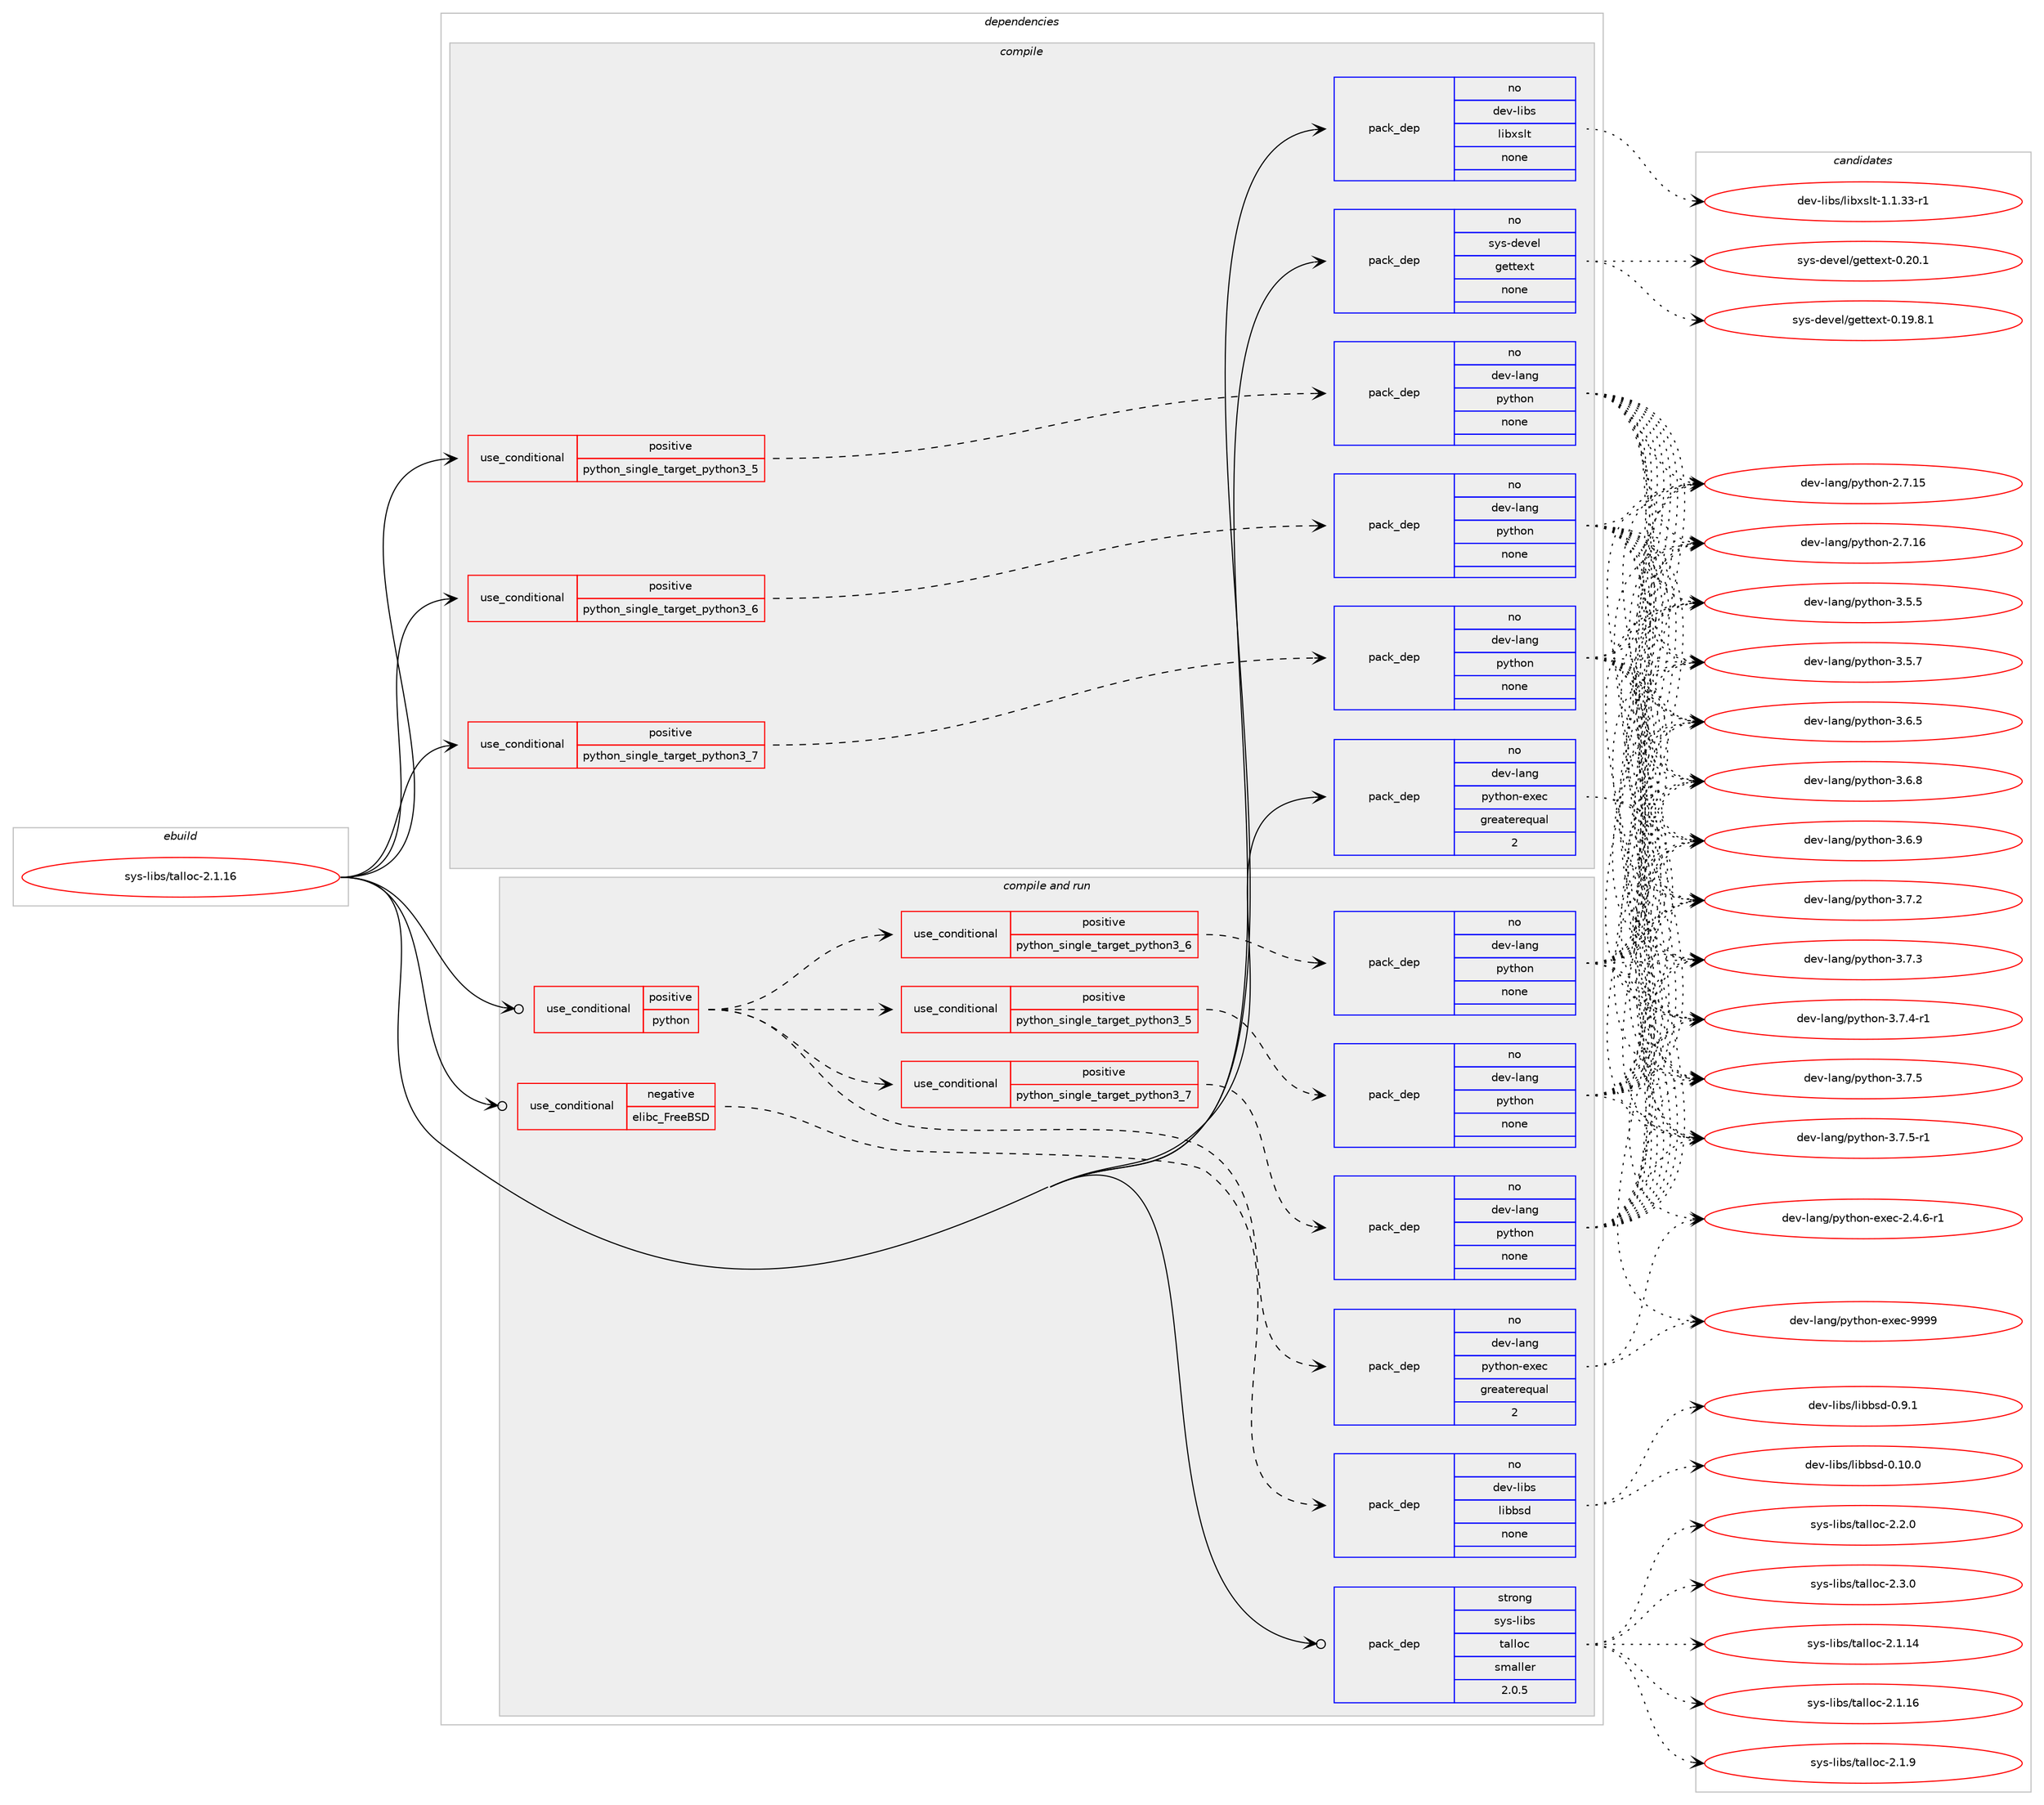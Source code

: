 digraph prolog {

# *************
# Graph options
# *************

newrank=true;
concentrate=true;
compound=true;
graph [rankdir=LR,fontname=Helvetica,fontsize=10,ranksep=1.5];#, ranksep=2.5, nodesep=0.2];
edge  [arrowhead=vee];
node  [fontname=Helvetica,fontsize=10];

# **********
# The ebuild
# **********

subgraph cluster_leftcol {
color=gray;
rank=same;
label=<<i>ebuild</i>>;
id [label="sys-libs/talloc-2.1.16", color=red, width=4, href="../sys-libs/talloc-2.1.16.svg"];
}

# ****************
# The dependencies
# ****************

subgraph cluster_midcol {
color=gray;
label=<<i>dependencies</i>>;
subgraph cluster_compile {
fillcolor="#eeeeee";
style=filled;
label=<<i>compile</i>>;
subgraph cond215952 {
dependency898676 [label=<<TABLE BORDER="0" CELLBORDER="1" CELLSPACING="0" CELLPADDING="4"><TR><TD ROWSPAN="3" CELLPADDING="10">use_conditional</TD></TR><TR><TD>positive</TD></TR><TR><TD>python_single_target_python3_5</TD></TR></TABLE>>, shape=none, color=red];
subgraph pack666911 {
dependency898677 [label=<<TABLE BORDER="0" CELLBORDER="1" CELLSPACING="0" CELLPADDING="4" WIDTH="220"><TR><TD ROWSPAN="6" CELLPADDING="30">pack_dep</TD></TR><TR><TD WIDTH="110">no</TD></TR><TR><TD>dev-lang</TD></TR><TR><TD>python</TD></TR><TR><TD>none</TD></TR><TR><TD></TD></TR></TABLE>>, shape=none, color=blue];
}
dependency898676:e -> dependency898677:w [weight=20,style="dashed",arrowhead="vee"];
}
id:e -> dependency898676:w [weight=20,style="solid",arrowhead="vee"];
subgraph cond215953 {
dependency898678 [label=<<TABLE BORDER="0" CELLBORDER="1" CELLSPACING="0" CELLPADDING="4"><TR><TD ROWSPAN="3" CELLPADDING="10">use_conditional</TD></TR><TR><TD>positive</TD></TR><TR><TD>python_single_target_python3_6</TD></TR></TABLE>>, shape=none, color=red];
subgraph pack666912 {
dependency898679 [label=<<TABLE BORDER="0" CELLBORDER="1" CELLSPACING="0" CELLPADDING="4" WIDTH="220"><TR><TD ROWSPAN="6" CELLPADDING="30">pack_dep</TD></TR><TR><TD WIDTH="110">no</TD></TR><TR><TD>dev-lang</TD></TR><TR><TD>python</TD></TR><TR><TD>none</TD></TR><TR><TD></TD></TR></TABLE>>, shape=none, color=blue];
}
dependency898678:e -> dependency898679:w [weight=20,style="dashed",arrowhead="vee"];
}
id:e -> dependency898678:w [weight=20,style="solid",arrowhead="vee"];
subgraph cond215954 {
dependency898680 [label=<<TABLE BORDER="0" CELLBORDER="1" CELLSPACING="0" CELLPADDING="4"><TR><TD ROWSPAN="3" CELLPADDING="10">use_conditional</TD></TR><TR><TD>positive</TD></TR><TR><TD>python_single_target_python3_7</TD></TR></TABLE>>, shape=none, color=red];
subgraph pack666913 {
dependency898681 [label=<<TABLE BORDER="0" CELLBORDER="1" CELLSPACING="0" CELLPADDING="4" WIDTH="220"><TR><TD ROWSPAN="6" CELLPADDING="30">pack_dep</TD></TR><TR><TD WIDTH="110">no</TD></TR><TR><TD>dev-lang</TD></TR><TR><TD>python</TD></TR><TR><TD>none</TD></TR><TR><TD></TD></TR></TABLE>>, shape=none, color=blue];
}
dependency898680:e -> dependency898681:w [weight=20,style="dashed",arrowhead="vee"];
}
id:e -> dependency898680:w [weight=20,style="solid",arrowhead="vee"];
subgraph pack666914 {
dependency898682 [label=<<TABLE BORDER="0" CELLBORDER="1" CELLSPACING="0" CELLPADDING="4" WIDTH="220"><TR><TD ROWSPAN="6" CELLPADDING="30">pack_dep</TD></TR><TR><TD WIDTH="110">no</TD></TR><TR><TD>dev-lang</TD></TR><TR><TD>python-exec</TD></TR><TR><TD>greaterequal</TD></TR><TR><TD>2</TD></TR></TABLE>>, shape=none, color=blue];
}
id:e -> dependency898682:w [weight=20,style="solid",arrowhead="vee"];
subgraph pack666915 {
dependency898683 [label=<<TABLE BORDER="0" CELLBORDER="1" CELLSPACING="0" CELLPADDING="4" WIDTH="220"><TR><TD ROWSPAN="6" CELLPADDING="30">pack_dep</TD></TR><TR><TD WIDTH="110">no</TD></TR><TR><TD>dev-libs</TD></TR><TR><TD>libxslt</TD></TR><TR><TD>none</TD></TR><TR><TD></TD></TR></TABLE>>, shape=none, color=blue];
}
id:e -> dependency898683:w [weight=20,style="solid",arrowhead="vee"];
subgraph pack666916 {
dependency898684 [label=<<TABLE BORDER="0" CELLBORDER="1" CELLSPACING="0" CELLPADDING="4" WIDTH="220"><TR><TD ROWSPAN="6" CELLPADDING="30">pack_dep</TD></TR><TR><TD WIDTH="110">no</TD></TR><TR><TD>sys-devel</TD></TR><TR><TD>gettext</TD></TR><TR><TD>none</TD></TR><TR><TD></TD></TR></TABLE>>, shape=none, color=blue];
}
id:e -> dependency898684:w [weight=20,style="solid",arrowhead="vee"];
}
subgraph cluster_compileandrun {
fillcolor="#eeeeee";
style=filled;
label=<<i>compile and run</i>>;
subgraph cond215955 {
dependency898685 [label=<<TABLE BORDER="0" CELLBORDER="1" CELLSPACING="0" CELLPADDING="4"><TR><TD ROWSPAN="3" CELLPADDING="10">use_conditional</TD></TR><TR><TD>negative</TD></TR><TR><TD>elibc_FreeBSD</TD></TR></TABLE>>, shape=none, color=red];
subgraph pack666917 {
dependency898686 [label=<<TABLE BORDER="0" CELLBORDER="1" CELLSPACING="0" CELLPADDING="4" WIDTH="220"><TR><TD ROWSPAN="6" CELLPADDING="30">pack_dep</TD></TR><TR><TD WIDTH="110">no</TD></TR><TR><TD>dev-libs</TD></TR><TR><TD>libbsd</TD></TR><TR><TD>none</TD></TR><TR><TD></TD></TR></TABLE>>, shape=none, color=blue];
}
dependency898685:e -> dependency898686:w [weight=20,style="dashed",arrowhead="vee"];
}
id:e -> dependency898685:w [weight=20,style="solid",arrowhead="odotvee"];
subgraph cond215956 {
dependency898687 [label=<<TABLE BORDER="0" CELLBORDER="1" CELLSPACING="0" CELLPADDING="4"><TR><TD ROWSPAN="3" CELLPADDING="10">use_conditional</TD></TR><TR><TD>positive</TD></TR><TR><TD>python</TD></TR></TABLE>>, shape=none, color=red];
subgraph cond215957 {
dependency898688 [label=<<TABLE BORDER="0" CELLBORDER="1" CELLSPACING="0" CELLPADDING="4"><TR><TD ROWSPAN="3" CELLPADDING="10">use_conditional</TD></TR><TR><TD>positive</TD></TR><TR><TD>python_single_target_python3_5</TD></TR></TABLE>>, shape=none, color=red];
subgraph pack666918 {
dependency898689 [label=<<TABLE BORDER="0" CELLBORDER="1" CELLSPACING="0" CELLPADDING="4" WIDTH="220"><TR><TD ROWSPAN="6" CELLPADDING="30">pack_dep</TD></TR><TR><TD WIDTH="110">no</TD></TR><TR><TD>dev-lang</TD></TR><TR><TD>python</TD></TR><TR><TD>none</TD></TR><TR><TD></TD></TR></TABLE>>, shape=none, color=blue];
}
dependency898688:e -> dependency898689:w [weight=20,style="dashed",arrowhead="vee"];
}
dependency898687:e -> dependency898688:w [weight=20,style="dashed",arrowhead="vee"];
subgraph cond215958 {
dependency898690 [label=<<TABLE BORDER="0" CELLBORDER="1" CELLSPACING="0" CELLPADDING="4"><TR><TD ROWSPAN="3" CELLPADDING="10">use_conditional</TD></TR><TR><TD>positive</TD></TR><TR><TD>python_single_target_python3_6</TD></TR></TABLE>>, shape=none, color=red];
subgraph pack666919 {
dependency898691 [label=<<TABLE BORDER="0" CELLBORDER="1" CELLSPACING="0" CELLPADDING="4" WIDTH="220"><TR><TD ROWSPAN="6" CELLPADDING="30">pack_dep</TD></TR><TR><TD WIDTH="110">no</TD></TR><TR><TD>dev-lang</TD></TR><TR><TD>python</TD></TR><TR><TD>none</TD></TR><TR><TD></TD></TR></TABLE>>, shape=none, color=blue];
}
dependency898690:e -> dependency898691:w [weight=20,style="dashed",arrowhead="vee"];
}
dependency898687:e -> dependency898690:w [weight=20,style="dashed",arrowhead="vee"];
subgraph cond215959 {
dependency898692 [label=<<TABLE BORDER="0" CELLBORDER="1" CELLSPACING="0" CELLPADDING="4"><TR><TD ROWSPAN="3" CELLPADDING="10">use_conditional</TD></TR><TR><TD>positive</TD></TR><TR><TD>python_single_target_python3_7</TD></TR></TABLE>>, shape=none, color=red];
subgraph pack666920 {
dependency898693 [label=<<TABLE BORDER="0" CELLBORDER="1" CELLSPACING="0" CELLPADDING="4" WIDTH="220"><TR><TD ROWSPAN="6" CELLPADDING="30">pack_dep</TD></TR><TR><TD WIDTH="110">no</TD></TR><TR><TD>dev-lang</TD></TR><TR><TD>python</TD></TR><TR><TD>none</TD></TR><TR><TD></TD></TR></TABLE>>, shape=none, color=blue];
}
dependency898692:e -> dependency898693:w [weight=20,style="dashed",arrowhead="vee"];
}
dependency898687:e -> dependency898692:w [weight=20,style="dashed",arrowhead="vee"];
subgraph pack666921 {
dependency898694 [label=<<TABLE BORDER="0" CELLBORDER="1" CELLSPACING="0" CELLPADDING="4" WIDTH="220"><TR><TD ROWSPAN="6" CELLPADDING="30">pack_dep</TD></TR><TR><TD WIDTH="110">no</TD></TR><TR><TD>dev-lang</TD></TR><TR><TD>python-exec</TD></TR><TR><TD>greaterequal</TD></TR><TR><TD>2</TD></TR></TABLE>>, shape=none, color=blue];
}
dependency898687:e -> dependency898694:w [weight=20,style="dashed",arrowhead="vee"];
}
id:e -> dependency898687:w [weight=20,style="solid",arrowhead="odotvee"];
subgraph pack666922 {
dependency898695 [label=<<TABLE BORDER="0" CELLBORDER="1" CELLSPACING="0" CELLPADDING="4" WIDTH="220"><TR><TD ROWSPAN="6" CELLPADDING="30">pack_dep</TD></TR><TR><TD WIDTH="110">strong</TD></TR><TR><TD>sys-libs</TD></TR><TR><TD>talloc</TD></TR><TR><TD>smaller</TD></TR><TR><TD>2.0.5</TD></TR></TABLE>>, shape=none, color=blue];
}
id:e -> dependency898695:w [weight=20,style="solid",arrowhead="odotvee"];
}
subgraph cluster_run {
fillcolor="#eeeeee";
style=filled;
label=<<i>run</i>>;
}
}

# **************
# The candidates
# **************

subgraph cluster_choices {
rank=same;
color=gray;
label=<<i>candidates</i>>;

subgraph choice666911 {
color=black;
nodesep=1;
choice10010111845108971101034711212111610411111045504655464953 [label="dev-lang/python-2.7.15", color=red, width=4,href="../dev-lang/python-2.7.15.svg"];
choice10010111845108971101034711212111610411111045504655464954 [label="dev-lang/python-2.7.16", color=red, width=4,href="../dev-lang/python-2.7.16.svg"];
choice100101118451089711010347112121116104111110455146534653 [label="dev-lang/python-3.5.5", color=red, width=4,href="../dev-lang/python-3.5.5.svg"];
choice100101118451089711010347112121116104111110455146534655 [label="dev-lang/python-3.5.7", color=red, width=4,href="../dev-lang/python-3.5.7.svg"];
choice100101118451089711010347112121116104111110455146544653 [label="dev-lang/python-3.6.5", color=red, width=4,href="../dev-lang/python-3.6.5.svg"];
choice100101118451089711010347112121116104111110455146544656 [label="dev-lang/python-3.6.8", color=red, width=4,href="../dev-lang/python-3.6.8.svg"];
choice100101118451089711010347112121116104111110455146544657 [label="dev-lang/python-3.6.9", color=red, width=4,href="../dev-lang/python-3.6.9.svg"];
choice100101118451089711010347112121116104111110455146554650 [label="dev-lang/python-3.7.2", color=red, width=4,href="../dev-lang/python-3.7.2.svg"];
choice100101118451089711010347112121116104111110455146554651 [label="dev-lang/python-3.7.3", color=red, width=4,href="../dev-lang/python-3.7.3.svg"];
choice1001011184510897110103471121211161041111104551465546524511449 [label="dev-lang/python-3.7.4-r1", color=red, width=4,href="../dev-lang/python-3.7.4-r1.svg"];
choice100101118451089711010347112121116104111110455146554653 [label="dev-lang/python-3.7.5", color=red, width=4,href="../dev-lang/python-3.7.5.svg"];
choice1001011184510897110103471121211161041111104551465546534511449 [label="dev-lang/python-3.7.5-r1", color=red, width=4,href="../dev-lang/python-3.7.5-r1.svg"];
dependency898677:e -> choice10010111845108971101034711212111610411111045504655464953:w [style=dotted,weight="100"];
dependency898677:e -> choice10010111845108971101034711212111610411111045504655464954:w [style=dotted,weight="100"];
dependency898677:e -> choice100101118451089711010347112121116104111110455146534653:w [style=dotted,weight="100"];
dependency898677:e -> choice100101118451089711010347112121116104111110455146534655:w [style=dotted,weight="100"];
dependency898677:e -> choice100101118451089711010347112121116104111110455146544653:w [style=dotted,weight="100"];
dependency898677:e -> choice100101118451089711010347112121116104111110455146544656:w [style=dotted,weight="100"];
dependency898677:e -> choice100101118451089711010347112121116104111110455146544657:w [style=dotted,weight="100"];
dependency898677:e -> choice100101118451089711010347112121116104111110455146554650:w [style=dotted,weight="100"];
dependency898677:e -> choice100101118451089711010347112121116104111110455146554651:w [style=dotted,weight="100"];
dependency898677:e -> choice1001011184510897110103471121211161041111104551465546524511449:w [style=dotted,weight="100"];
dependency898677:e -> choice100101118451089711010347112121116104111110455146554653:w [style=dotted,weight="100"];
dependency898677:e -> choice1001011184510897110103471121211161041111104551465546534511449:w [style=dotted,weight="100"];
}
subgraph choice666912 {
color=black;
nodesep=1;
choice10010111845108971101034711212111610411111045504655464953 [label="dev-lang/python-2.7.15", color=red, width=4,href="../dev-lang/python-2.7.15.svg"];
choice10010111845108971101034711212111610411111045504655464954 [label="dev-lang/python-2.7.16", color=red, width=4,href="../dev-lang/python-2.7.16.svg"];
choice100101118451089711010347112121116104111110455146534653 [label="dev-lang/python-3.5.5", color=red, width=4,href="../dev-lang/python-3.5.5.svg"];
choice100101118451089711010347112121116104111110455146534655 [label="dev-lang/python-3.5.7", color=red, width=4,href="../dev-lang/python-3.5.7.svg"];
choice100101118451089711010347112121116104111110455146544653 [label="dev-lang/python-3.6.5", color=red, width=4,href="../dev-lang/python-3.6.5.svg"];
choice100101118451089711010347112121116104111110455146544656 [label="dev-lang/python-3.6.8", color=red, width=4,href="../dev-lang/python-3.6.8.svg"];
choice100101118451089711010347112121116104111110455146544657 [label="dev-lang/python-3.6.9", color=red, width=4,href="../dev-lang/python-3.6.9.svg"];
choice100101118451089711010347112121116104111110455146554650 [label="dev-lang/python-3.7.2", color=red, width=4,href="../dev-lang/python-3.7.2.svg"];
choice100101118451089711010347112121116104111110455146554651 [label="dev-lang/python-3.7.3", color=red, width=4,href="../dev-lang/python-3.7.3.svg"];
choice1001011184510897110103471121211161041111104551465546524511449 [label="dev-lang/python-3.7.4-r1", color=red, width=4,href="../dev-lang/python-3.7.4-r1.svg"];
choice100101118451089711010347112121116104111110455146554653 [label="dev-lang/python-3.7.5", color=red, width=4,href="../dev-lang/python-3.7.5.svg"];
choice1001011184510897110103471121211161041111104551465546534511449 [label="dev-lang/python-3.7.5-r1", color=red, width=4,href="../dev-lang/python-3.7.5-r1.svg"];
dependency898679:e -> choice10010111845108971101034711212111610411111045504655464953:w [style=dotted,weight="100"];
dependency898679:e -> choice10010111845108971101034711212111610411111045504655464954:w [style=dotted,weight="100"];
dependency898679:e -> choice100101118451089711010347112121116104111110455146534653:w [style=dotted,weight="100"];
dependency898679:e -> choice100101118451089711010347112121116104111110455146534655:w [style=dotted,weight="100"];
dependency898679:e -> choice100101118451089711010347112121116104111110455146544653:w [style=dotted,weight="100"];
dependency898679:e -> choice100101118451089711010347112121116104111110455146544656:w [style=dotted,weight="100"];
dependency898679:e -> choice100101118451089711010347112121116104111110455146544657:w [style=dotted,weight="100"];
dependency898679:e -> choice100101118451089711010347112121116104111110455146554650:w [style=dotted,weight="100"];
dependency898679:e -> choice100101118451089711010347112121116104111110455146554651:w [style=dotted,weight="100"];
dependency898679:e -> choice1001011184510897110103471121211161041111104551465546524511449:w [style=dotted,weight="100"];
dependency898679:e -> choice100101118451089711010347112121116104111110455146554653:w [style=dotted,weight="100"];
dependency898679:e -> choice1001011184510897110103471121211161041111104551465546534511449:w [style=dotted,weight="100"];
}
subgraph choice666913 {
color=black;
nodesep=1;
choice10010111845108971101034711212111610411111045504655464953 [label="dev-lang/python-2.7.15", color=red, width=4,href="../dev-lang/python-2.7.15.svg"];
choice10010111845108971101034711212111610411111045504655464954 [label="dev-lang/python-2.7.16", color=red, width=4,href="../dev-lang/python-2.7.16.svg"];
choice100101118451089711010347112121116104111110455146534653 [label="dev-lang/python-3.5.5", color=red, width=4,href="../dev-lang/python-3.5.5.svg"];
choice100101118451089711010347112121116104111110455146534655 [label="dev-lang/python-3.5.7", color=red, width=4,href="../dev-lang/python-3.5.7.svg"];
choice100101118451089711010347112121116104111110455146544653 [label="dev-lang/python-3.6.5", color=red, width=4,href="../dev-lang/python-3.6.5.svg"];
choice100101118451089711010347112121116104111110455146544656 [label="dev-lang/python-3.6.8", color=red, width=4,href="../dev-lang/python-3.6.8.svg"];
choice100101118451089711010347112121116104111110455146544657 [label="dev-lang/python-3.6.9", color=red, width=4,href="../dev-lang/python-3.6.9.svg"];
choice100101118451089711010347112121116104111110455146554650 [label="dev-lang/python-3.7.2", color=red, width=4,href="../dev-lang/python-3.7.2.svg"];
choice100101118451089711010347112121116104111110455146554651 [label="dev-lang/python-3.7.3", color=red, width=4,href="../dev-lang/python-3.7.3.svg"];
choice1001011184510897110103471121211161041111104551465546524511449 [label="dev-lang/python-3.7.4-r1", color=red, width=4,href="../dev-lang/python-3.7.4-r1.svg"];
choice100101118451089711010347112121116104111110455146554653 [label="dev-lang/python-3.7.5", color=red, width=4,href="../dev-lang/python-3.7.5.svg"];
choice1001011184510897110103471121211161041111104551465546534511449 [label="dev-lang/python-3.7.5-r1", color=red, width=4,href="../dev-lang/python-3.7.5-r1.svg"];
dependency898681:e -> choice10010111845108971101034711212111610411111045504655464953:w [style=dotted,weight="100"];
dependency898681:e -> choice10010111845108971101034711212111610411111045504655464954:w [style=dotted,weight="100"];
dependency898681:e -> choice100101118451089711010347112121116104111110455146534653:w [style=dotted,weight="100"];
dependency898681:e -> choice100101118451089711010347112121116104111110455146534655:w [style=dotted,weight="100"];
dependency898681:e -> choice100101118451089711010347112121116104111110455146544653:w [style=dotted,weight="100"];
dependency898681:e -> choice100101118451089711010347112121116104111110455146544656:w [style=dotted,weight="100"];
dependency898681:e -> choice100101118451089711010347112121116104111110455146544657:w [style=dotted,weight="100"];
dependency898681:e -> choice100101118451089711010347112121116104111110455146554650:w [style=dotted,weight="100"];
dependency898681:e -> choice100101118451089711010347112121116104111110455146554651:w [style=dotted,weight="100"];
dependency898681:e -> choice1001011184510897110103471121211161041111104551465546524511449:w [style=dotted,weight="100"];
dependency898681:e -> choice100101118451089711010347112121116104111110455146554653:w [style=dotted,weight="100"];
dependency898681:e -> choice1001011184510897110103471121211161041111104551465546534511449:w [style=dotted,weight="100"];
}
subgraph choice666914 {
color=black;
nodesep=1;
choice10010111845108971101034711212111610411111045101120101994550465246544511449 [label="dev-lang/python-exec-2.4.6-r1", color=red, width=4,href="../dev-lang/python-exec-2.4.6-r1.svg"];
choice10010111845108971101034711212111610411111045101120101994557575757 [label="dev-lang/python-exec-9999", color=red, width=4,href="../dev-lang/python-exec-9999.svg"];
dependency898682:e -> choice10010111845108971101034711212111610411111045101120101994550465246544511449:w [style=dotted,weight="100"];
dependency898682:e -> choice10010111845108971101034711212111610411111045101120101994557575757:w [style=dotted,weight="100"];
}
subgraph choice666915 {
color=black;
nodesep=1;
choice10010111845108105981154710810598120115108116454946494651514511449 [label="dev-libs/libxslt-1.1.33-r1", color=red, width=4,href="../dev-libs/libxslt-1.1.33-r1.svg"];
dependency898683:e -> choice10010111845108105981154710810598120115108116454946494651514511449:w [style=dotted,weight="100"];
}
subgraph choice666916 {
color=black;
nodesep=1;
choice1151211154510010111810110847103101116116101120116454846495746564649 [label="sys-devel/gettext-0.19.8.1", color=red, width=4,href="../sys-devel/gettext-0.19.8.1.svg"];
choice115121115451001011181011084710310111611610112011645484650484649 [label="sys-devel/gettext-0.20.1", color=red, width=4,href="../sys-devel/gettext-0.20.1.svg"];
dependency898684:e -> choice1151211154510010111810110847103101116116101120116454846495746564649:w [style=dotted,weight="100"];
dependency898684:e -> choice115121115451001011181011084710310111611610112011645484650484649:w [style=dotted,weight="100"];
}
subgraph choice666917 {
color=black;
nodesep=1;
choice100101118451081059811547108105989811510045484649484648 [label="dev-libs/libbsd-0.10.0", color=red, width=4,href="../dev-libs/libbsd-0.10.0.svg"];
choice1001011184510810598115471081059898115100454846574649 [label="dev-libs/libbsd-0.9.1", color=red, width=4,href="../dev-libs/libbsd-0.9.1.svg"];
dependency898686:e -> choice100101118451081059811547108105989811510045484649484648:w [style=dotted,weight="100"];
dependency898686:e -> choice1001011184510810598115471081059898115100454846574649:w [style=dotted,weight="100"];
}
subgraph choice666918 {
color=black;
nodesep=1;
choice10010111845108971101034711212111610411111045504655464953 [label="dev-lang/python-2.7.15", color=red, width=4,href="../dev-lang/python-2.7.15.svg"];
choice10010111845108971101034711212111610411111045504655464954 [label="dev-lang/python-2.7.16", color=red, width=4,href="../dev-lang/python-2.7.16.svg"];
choice100101118451089711010347112121116104111110455146534653 [label="dev-lang/python-3.5.5", color=red, width=4,href="../dev-lang/python-3.5.5.svg"];
choice100101118451089711010347112121116104111110455146534655 [label="dev-lang/python-3.5.7", color=red, width=4,href="../dev-lang/python-3.5.7.svg"];
choice100101118451089711010347112121116104111110455146544653 [label="dev-lang/python-3.6.5", color=red, width=4,href="../dev-lang/python-3.6.5.svg"];
choice100101118451089711010347112121116104111110455146544656 [label="dev-lang/python-3.6.8", color=red, width=4,href="../dev-lang/python-3.6.8.svg"];
choice100101118451089711010347112121116104111110455146544657 [label="dev-lang/python-3.6.9", color=red, width=4,href="../dev-lang/python-3.6.9.svg"];
choice100101118451089711010347112121116104111110455146554650 [label="dev-lang/python-3.7.2", color=red, width=4,href="../dev-lang/python-3.7.2.svg"];
choice100101118451089711010347112121116104111110455146554651 [label="dev-lang/python-3.7.3", color=red, width=4,href="../dev-lang/python-3.7.3.svg"];
choice1001011184510897110103471121211161041111104551465546524511449 [label="dev-lang/python-3.7.4-r1", color=red, width=4,href="../dev-lang/python-3.7.4-r1.svg"];
choice100101118451089711010347112121116104111110455146554653 [label="dev-lang/python-3.7.5", color=red, width=4,href="../dev-lang/python-3.7.5.svg"];
choice1001011184510897110103471121211161041111104551465546534511449 [label="dev-lang/python-3.7.5-r1", color=red, width=4,href="../dev-lang/python-3.7.5-r1.svg"];
dependency898689:e -> choice10010111845108971101034711212111610411111045504655464953:w [style=dotted,weight="100"];
dependency898689:e -> choice10010111845108971101034711212111610411111045504655464954:w [style=dotted,weight="100"];
dependency898689:e -> choice100101118451089711010347112121116104111110455146534653:w [style=dotted,weight="100"];
dependency898689:e -> choice100101118451089711010347112121116104111110455146534655:w [style=dotted,weight="100"];
dependency898689:e -> choice100101118451089711010347112121116104111110455146544653:w [style=dotted,weight="100"];
dependency898689:e -> choice100101118451089711010347112121116104111110455146544656:w [style=dotted,weight="100"];
dependency898689:e -> choice100101118451089711010347112121116104111110455146544657:w [style=dotted,weight="100"];
dependency898689:e -> choice100101118451089711010347112121116104111110455146554650:w [style=dotted,weight="100"];
dependency898689:e -> choice100101118451089711010347112121116104111110455146554651:w [style=dotted,weight="100"];
dependency898689:e -> choice1001011184510897110103471121211161041111104551465546524511449:w [style=dotted,weight="100"];
dependency898689:e -> choice100101118451089711010347112121116104111110455146554653:w [style=dotted,weight="100"];
dependency898689:e -> choice1001011184510897110103471121211161041111104551465546534511449:w [style=dotted,weight="100"];
}
subgraph choice666919 {
color=black;
nodesep=1;
choice10010111845108971101034711212111610411111045504655464953 [label="dev-lang/python-2.7.15", color=red, width=4,href="../dev-lang/python-2.7.15.svg"];
choice10010111845108971101034711212111610411111045504655464954 [label="dev-lang/python-2.7.16", color=red, width=4,href="../dev-lang/python-2.7.16.svg"];
choice100101118451089711010347112121116104111110455146534653 [label="dev-lang/python-3.5.5", color=red, width=4,href="../dev-lang/python-3.5.5.svg"];
choice100101118451089711010347112121116104111110455146534655 [label="dev-lang/python-3.5.7", color=red, width=4,href="../dev-lang/python-3.5.7.svg"];
choice100101118451089711010347112121116104111110455146544653 [label="dev-lang/python-3.6.5", color=red, width=4,href="../dev-lang/python-3.6.5.svg"];
choice100101118451089711010347112121116104111110455146544656 [label="dev-lang/python-3.6.8", color=red, width=4,href="../dev-lang/python-3.6.8.svg"];
choice100101118451089711010347112121116104111110455146544657 [label="dev-lang/python-3.6.9", color=red, width=4,href="../dev-lang/python-3.6.9.svg"];
choice100101118451089711010347112121116104111110455146554650 [label="dev-lang/python-3.7.2", color=red, width=4,href="../dev-lang/python-3.7.2.svg"];
choice100101118451089711010347112121116104111110455146554651 [label="dev-lang/python-3.7.3", color=red, width=4,href="../dev-lang/python-3.7.3.svg"];
choice1001011184510897110103471121211161041111104551465546524511449 [label="dev-lang/python-3.7.4-r1", color=red, width=4,href="../dev-lang/python-3.7.4-r1.svg"];
choice100101118451089711010347112121116104111110455146554653 [label="dev-lang/python-3.7.5", color=red, width=4,href="../dev-lang/python-3.7.5.svg"];
choice1001011184510897110103471121211161041111104551465546534511449 [label="dev-lang/python-3.7.5-r1", color=red, width=4,href="../dev-lang/python-3.7.5-r1.svg"];
dependency898691:e -> choice10010111845108971101034711212111610411111045504655464953:w [style=dotted,weight="100"];
dependency898691:e -> choice10010111845108971101034711212111610411111045504655464954:w [style=dotted,weight="100"];
dependency898691:e -> choice100101118451089711010347112121116104111110455146534653:w [style=dotted,weight="100"];
dependency898691:e -> choice100101118451089711010347112121116104111110455146534655:w [style=dotted,weight="100"];
dependency898691:e -> choice100101118451089711010347112121116104111110455146544653:w [style=dotted,weight="100"];
dependency898691:e -> choice100101118451089711010347112121116104111110455146544656:w [style=dotted,weight="100"];
dependency898691:e -> choice100101118451089711010347112121116104111110455146544657:w [style=dotted,weight="100"];
dependency898691:e -> choice100101118451089711010347112121116104111110455146554650:w [style=dotted,weight="100"];
dependency898691:e -> choice100101118451089711010347112121116104111110455146554651:w [style=dotted,weight="100"];
dependency898691:e -> choice1001011184510897110103471121211161041111104551465546524511449:w [style=dotted,weight="100"];
dependency898691:e -> choice100101118451089711010347112121116104111110455146554653:w [style=dotted,weight="100"];
dependency898691:e -> choice1001011184510897110103471121211161041111104551465546534511449:w [style=dotted,weight="100"];
}
subgraph choice666920 {
color=black;
nodesep=1;
choice10010111845108971101034711212111610411111045504655464953 [label="dev-lang/python-2.7.15", color=red, width=4,href="../dev-lang/python-2.7.15.svg"];
choice10010111845108971101034711212111610411111045504655464954 [label="dev-lang/python-2.7.16", color=red, width=4,href="../dev-lang/python-2.7.16.svg"];
choice100101118451089711010347112121116104111110455146534653 [label="dev-lang/python-3.5.5", color=red, width=4,href="../dev-lang/python-3.5.5.svg"];
choice100101118451089711010347112121116104111110455146534655 [label="dev-lang/python-3.5.7", color=red, width=4,href="../dev-lang/python-3.5.7.svg"];
choice100101118451089711010347112121116104111110455146544653 [label="dev-lang/python-3.6.5", color=red, width=4,href="../dev-lang/python-3.6.5.svg"];
choice100101118451089711010347112121116104111110455146544656 [label="dev-lang/python-3.6.8", color=red, width=4,href="../dev-lang/python-3.6.8.svg"];
choice100101118451089711010347112121116104111110455146544657 [label="dev-lang/python-3.6.9", color=red, width=4,href="../dev-lang/python-3.6.9.svg"];
choice100101118451089711010347112121116104111110455146554650 [label="dev-lang/python-3.7.2", color=red, width=4,href="../dev-lang/python-3.7.2.svg"];
choice100101118451089711010347112121116104111110455146554651 [label="dev-lang/python-3.7.3", color=red, width=4,href="../dev-lang/python-3.7.3.svg"];
choice1001011184510897110103471121211161041111104551465546524511449 [label="dev-lang/python-3.7.4-r1", color=red, width=4,href="../dev-lang/python-3.7.4-r1.svg"];
choice100101118451089711010347112121116104111110455146554653 [label="dev-lang/python-3.7.5", color=red, width=4,href="../dev-lang/python-3.7.5.svg"];
choice1001011184510897110103471121211161041111104551465546534511449 [label="dev-lang/python-3.7.5-r1", color=red, width=4,href="../dev-lang/python-3.7.5-r1.svg"];
dependency898693:e -> choice10010111845108971101034711212111610411111045504655464953:w [style=dotted,weight="100"];
dependency898693:e -> choice10010111845108971101034711212111610411111045504655464954:w [style=dotted,weight="100"];
dependency898693:e -> choice100101118451089711010347112121116104111110455146534653:w [style=dotted,weight="100"];
dependency898693:e -> choice100101118451089711010347112121116104111110455146534655:w [style=dotted,weight="100"];
dependency898693:e -> choice100101118451089711010347112121116104111110455146544653:w [style=dotted,weight="100"];
dependency898693:e -> choice100101118451089711010347112121116104111110455146544656:w [style=dotted,weight="100"];
dependency898693:e -> choice100101118451089711010347112121116104111110455146544657:w [style=dotted,weight="100"];
dependency898693:e -> choice100101118451089711010347112121116104111110455146554650:w [style=dotted,weight="100"];
dependency898693:e -> choice100101118451089711010347112121116104111110455146554651:w [style=dotted,weight="100"];
dependency898693:e -> choice1001011184510897110103471121211161041111104551465546524511449:w [style=dotted,weight="100"];
dependency898693:e -> choice100101118451089711010347112121116104111110455146554653:w [style=dotted,weight="100"];
dependency898693:e -> choice1001011184510897110103471121211161041111104551465546534511449:w [style=dotted,weight="100"];
}
subgraph choice666921 {
color=black;
nodesep=1;
choice10010111845108971101034711212111610411111045101120101994550465246544511449 [label="dev-lang/python-exec-2.4.6-r1", color=red, width=4,href="../dev-lang/python-exec-2.4.6-r1.svg"];
choice10010111845108971101034711212111610411111045101120101994557575757 [label="dev-lang/python-exec-9999", color=red, width=4,href="../dev-lang/python-exec-9999.svg"];
dependency898694:e -> choice10010111845108971101034711212111610411111045101120101994550465246544511449:w [style=dotted,weight="100"];
dependency898694:e -> choice10010111845108971101034711212111610411111045101120101994557575757:w [style=dotted,weight="100"];
}
subgraph choice666922 {
color=black;
nodesep=1;
choice115121115451081059811547116971081081119945504649464952 [label="sys-libs/talloc-2.1.14", color=red, width=4,href="../sys-libs/talloc-2.1.14.svg"];
choice115121115451081059811547116971081081119945504649464954 [label="sys-libs/talloc-2.1.16", color=red, width=4,href="../sys-libs/talloc-2.1.16.svg"];
choice1151211154510810598115471169710810811199455046494657 [label="sys-libs/talloc-2.1.9", color=red, width=4,href="../sys-libs/talloc-2.1.9.svg"];
choice1151211154510810598115471169710810811199455046504648 [label="sys-libs/talloc-2.2.0", color=red, width=4,href="../sys-libs/talloc-2.2.0.svg"];
choice1151211154510810598115471169710810811199455046514648 [label="sys-libs/talloc-2.3.0", color=red, width=4,href="../sys-libs/talloc-2.3.0.svg"];
dependency898695:e -> choice115121115451081059811547116971081081119945504649464952:w [style=dotted,weight="100"];
dependency898695:e -> choice115121115451081059811547116971081081119945504649464954:w [style=dotted,weight="100"];
dependency898695:e -> choice1151211154510810598115471169710810811199455046494657:w [style=dotted,weight="100"];
dependency898695:e -> choice1151211154510810598115471169710810811199455046504648:w [style=dotted,weight="100"];
dependency898695:e -> choice1151211154510810598115471169710810811199455046514648:w [style=dotted,weight="100"];
}
}

}
